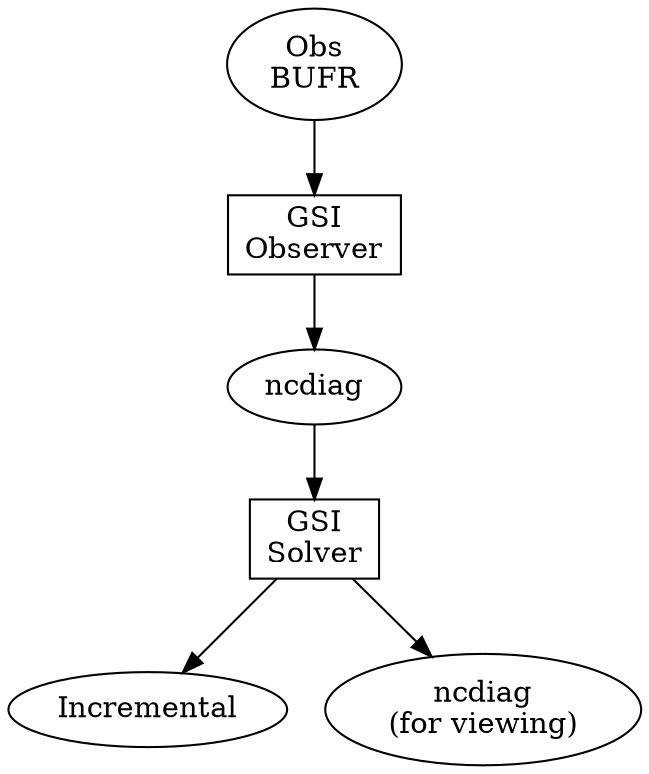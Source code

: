 digraph NcdiagFlow
  {
  obs_bufr [ shape=ellipse, label="Obs\nBUFR" ];
  ncd      [ shape=ellipse, label="ncdiag" ];
  incr     [ shape=ellipse, label="Incremental" ];
  ncd_view [ shape=ellipse, label="ncdiag\n(for viewing)" ];
  

  gsi_obs  [ shape=box, label="GSI\nObserver" ];
  gsi_sol  [ shape=box, label="GSI\nSolver" ];

  obs_bufr -> gsi_obs -> ncd -> gsi_sol -> incr;
  gsi_sol -> ncd_view;
  }
